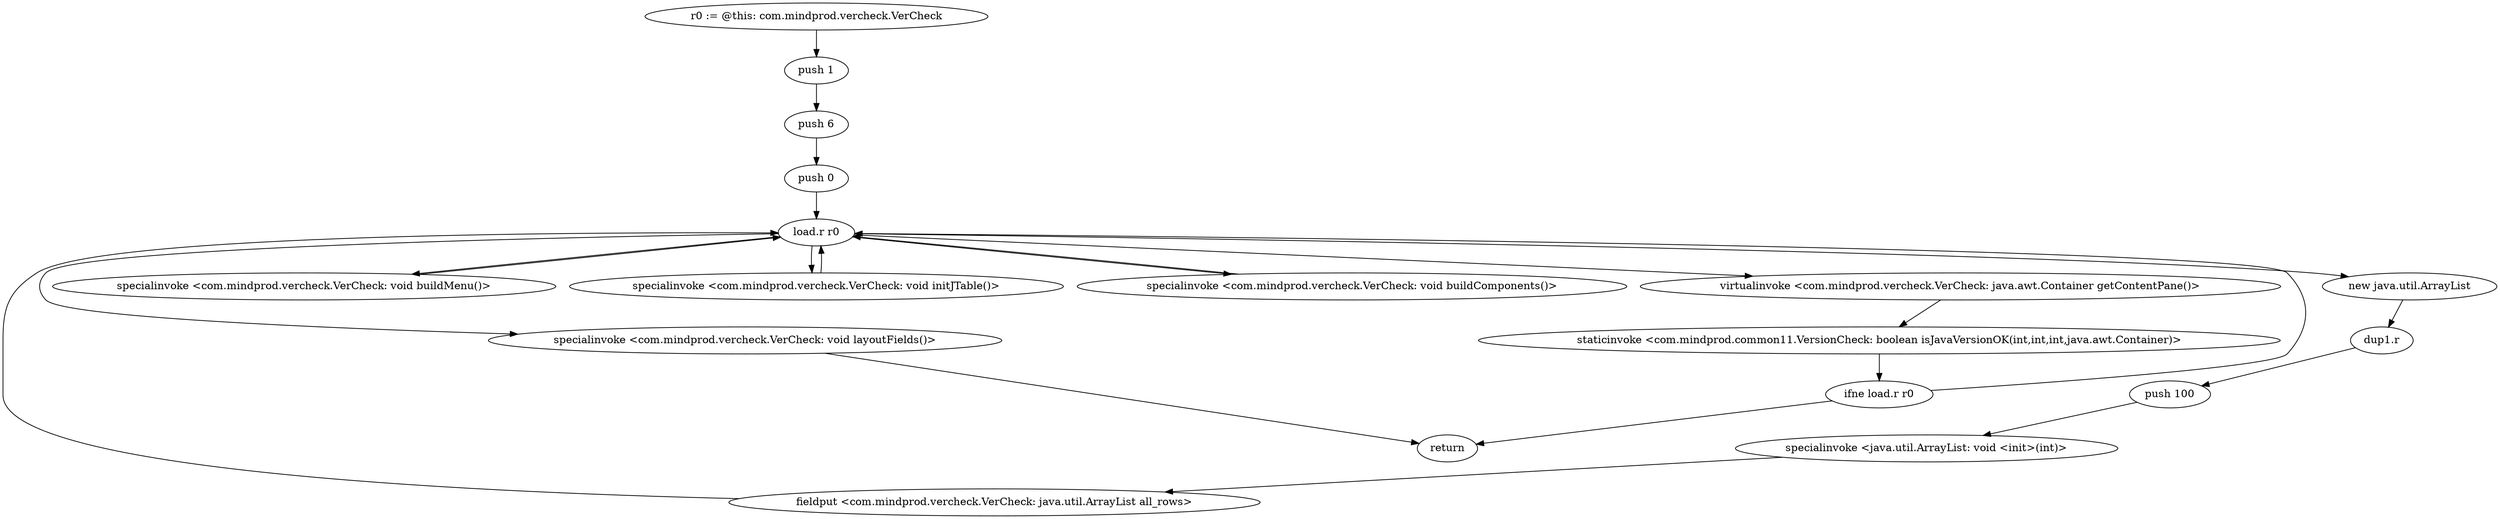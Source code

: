 digraph "" {
    "r0 := @this: com.mindprod.vercheck.VerCheck"
    "push 1"
    "r0 := @this: com.mindprod.vercheck.VerCheck"->"push 1";
    "push 6"
    "push 1"->"push 6";
    "push 0"
    "push 6"->"push 0";
    "load.r r0"
    "push 0"->"load.r r0";
    "virtualinvoke <com.mindprod.vercheck.VerCheck: java.awt.Container getContentPane()>"
    "load.r r0"->"virtualinvoke <com.mindprod.vercheck.VerCheck: java.awt.Container getContentPane()>";
    "staticinvoke <com.mindprod.common11.VersionCheck: boolean isJavaVersionOK(int,int,int,java.awt.Container)>"
    "virtualinvoke <com.mindprod.vercheck.VerCheck: java.awt.Container getContentPane()>"->"staticinvoke <com.mindprod.common11.VersionCheck: boolean isJavaVersionOK(int,int,int,java.awt.Container)>";
    "ifne load.r r0"
    "staticinvoke <com.mindprod.common11.VersionCheck: boolean isJavaVersionOK(int,int,int,java.awt.Container)>"->"ifne load.r r0";
    "return"
    "ifne load.r r0"->"return";
    "ifne load.r r0"->"load.r r0";
    "new java.util.ArrayList"
    "load.r r0"->"new java.util.ArrayList";
    "dup1.r"
    "new java.util.ArrayList"->"dup1.r";
    "push 100"
    "dup1.r"->"push 100";
    "specialinvoke <java.util.ArrayList: void <init>(int)>"
    "push 100"->"specialinvoke <java.util.ArrayList: void <init>(int)>";
    "fieldput <com.mindprod.vercheck.VerCheck: java.util.ArrayList all_rows>"
    "specialinvoke <java.util.ArrayList: void <init>(int)>"->"fieldput <com.mindprod.vercheck.VerCheck: java.util.ArrayList all_rows>";
    "fieldput <com.mindprod.vercheck.VerCheck: java.util.ArrayList all_rows>"->"load.r r0";
    "specialinvoke <com.mindprod.vercheck.VerCheck: void buildMenu()>"
    "load.r r0"->"specialinvoke <com.mindprod.vercheck.VerCheck: void buildMenu()>";
    "specialinvoke <com.mindprod.vercheck.VerCheck: void buildMenu()>"->"load.r r0";
    "specialinvoke <com.mindprod.vercheck.VerCheck: void initJTable()>"
    "load.r r0"->"specialinvoke <com.mindprod.vercheck.VerCheck: void initJTable()>";
    "specialinvoke <com.mindprod.vercheck.VerCheck: void initJTable()>"->"load.r r0";
    "specialinvoke <com.mindprod.vercheck.VerCheck: void buildComponents()>"
    "load.r r0"->"specialinvoke <com.mindprod.vercheck.VerCheck: void buildComponents()>";
    "specialinvoke <com.mindprod.vercheck.VerCheck: void buildComponents()>"->"load.r r0";
    "specialinvoke <com.mindprod.vercheck.VerCheck: void layoutFields()>"
    "load.r r0"->"specialinvoke <com.mindprod.vercheck.VerCheck: void layoutFields()>";
    "specialinvoke <com.mindprod.vercheck.VerCheck: void layoutFields()>"->"return";
}
